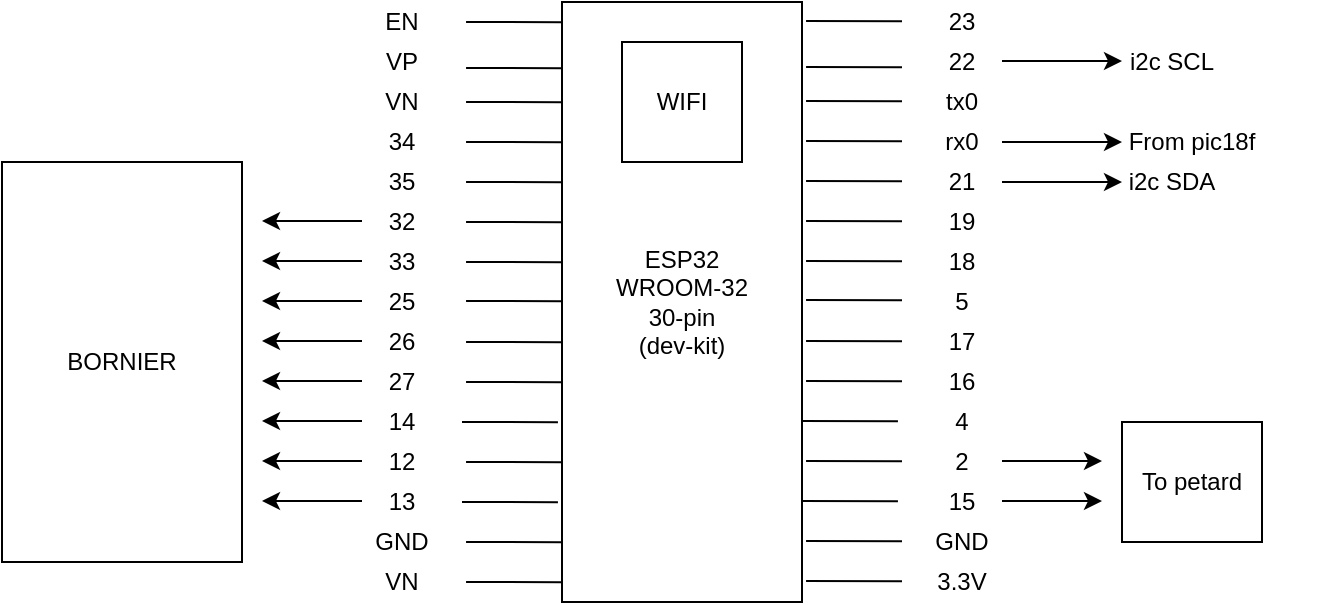 <mxfile version="13.7.9" type="device"><diagram id="tK_ok0hjHPLQqWNOZ2QU" name="Page-1"><mxGraphModel dx="1350" dy="816" grid="1" gridSize="10" guides="1" tooltips="1" connect="1" arrows="1" fold="1" page="1" pageScale="1" pageWidth="827" pageHeight="1169" math="0" shadow="0"><root><mxCell id="0"/><mxCell id="1" parent="0"/><mxCell id="GQIfcer_1tYumBVbKyiE-1" value="ESP32&lt;br&gt;WROOM-32&lt;br&gt;30-pin&lt;br&gt;(dev-kit)" style="rounded=0;whiteSpace=wrap;html=1;" vertex="1" parent="1"><mxGeometry x="340" y="150" width="120" height="300" as="geometry"/></mxCell><mxCell id="GQIfcer_1tYumBVbKyiE-3" value="" style="endArrow=none;html=1;exitX=-0.017;exitY=0.077;exitDx=0;exitDy=0;exitPerimeter=0;" edge="1" parent="1"><mxGeometry width="50" height="50" relative="1" as="geometry"><mxPoint x="340.0" y="183.1" as="sourcePoint"/><mxPoint x="292.04" y="183" as="targetPoint"/></mxGeometry></mxCell><mxCell id="GQIfcer_1tYumBVbKyiE-4" value="" style="endArrow=none;html=1;exitX=-0.017;exitY=0.077;exitDx=0;exitDy=0;exitPerimeter=0;" edge="1" parent="1"><mxGeometry width="50" height="50" relative="1" as="geometry"><mxPoint x="340.0" y="200.1" as="sourcePoint"/><mxPoint x="292.04" y="200" as="targetPoint"/></mxGeometry></mxCell><mxCell id="GQIfcer_1tYumBVbKyiE-5" value="" style="endArrow=none;html=1;exitX=-0.017;exitY=0.077;exitDx=0;exitDy=0;exitPerimeter=0;" edge="1" parent="1"><mxGeometry width="50" height="50" relative="1" as="geometry"><mxPoint x="340.0" y="220.1" as="sourcePoint"/><mxPoint x="292.04" y="220" as="targetPoint"/></mxGeometry></mxCell><mxCell id="GQIfcer_1tYumBVbKyiE-6" value="" style="endArrow=none;html=1;exitX=-0.017;exitY=0.077;exitDx=0;exitDy=0;exitPerimeter=0;" edge="1" parent="1"><mxGeometry width="50" height="50" relative="1" as="geometry"><mxPoint x="340.0" y="240.1" as="sourcePoint"/><mxPoint x="292.04" y="240" as="targetPoint"/></mxGeometry></mxCell><mxCell id="GQIfcer_1tYumBVbKyiE-7" value="" style="endArrow=none;html=1;exitX=-0.017;exitY=0.077;exitDx=0;exitDy=0;exitPerimeter=0;" edge="1" parent="1"><mxGeometry width="50" height="50" relative="1" as="geometry"><mxPoint x="340.0" y="260.1" as="sourcePoint"/><mxPoint x="292.04" y="260" as="targetPoint"/></mxGeometry></mxCell><mxCell id="GQIfcer_1tYumBVbKyiE-8" value="" style="endArrow=none;html=1;exitX=-0.017;exitY=0.077;exitDx=0;exitDy=0;exitPerimeter=0;" edge="1" parent="1"><mxGeometry width="50" height="50" relative="1" as="geometry"><mxPoint x="340.0" y="280.1" as="sourcePoint"/><mxPoint x="292.04" y="280" as="targetPoint"/></mxGeometry></mxCell><mxCell id="GQIfcer_1tYumBVbKyiE-9" value="" style="endArrow=none;html=1;exitX=-0.017;exitY=0.077;exitDx=0;exitDy=0;exitPerimeter=0;" edge="1" parent="1"><mxGeometry width="50" height="50" relative="1" as="geometry"><mxPoint x="340.0" y="299.6" as="sourcePoint"/><mxPoint x="292.04" y="299.5" as="targetPoint"/></mxGeometry></mxCell><mxCell id="GQIfcer_1tYumBVbKyiE-10" value="" style="endArrow=none;html=1;exitX=-0.017;exitY=0.077;exitDx=0;exitDy=0;exitPerimeter=0;" edge="1" parent="1"><mxGeometry width="50" height="50" relative="1" as="geometry"><mxPoint x="340.0" y="320.1" as="sourcePoint"/><mxPoint x="292.04" y="320" as="targetPoint"/></mxGeometry></mxCell><mxCell id="GQIfcer_1tYumBVbKyiE-11" value="" style="endArrow=none;html=1;exitX=-0.017;exitY=0.077;exitDx=0;exitDy=0;exitPerimeter=0;" edge="1" parent="1"><mxGeometry width="50" height="50" relative="1" as="geometry"><mxPoint x="340.0" y="340.1" as="sourcePoint"/><mxPoint x="292.04" y="340" as="targetPoint"/></mxGeometry></mxCell><mxCell id="GQIfcer_1tYumBVbKyiE-12" value="" style="endArrow=none;html=1;exitX=-0.017;exitY=0.077;exitDx=0;exitDy=0;exitPerimeter=0;" edge="1" parent="1"><mxGeometry width="50" height="50" relative="1" as="geometry"><mxPoint x="337.96" y="360.1" as="sourcePoint"/><mxPoint x="290" y="360" as="targetPoint"/></mxGeometry></mxCell><mxCell id="GQIfcer_1tYumBVbKyiE-13" value="" style="endArrow=none;html=1;exitX=-0.017;exitY=0.077;exitDx=0;exitDy=0;exitPerimeter=0;" edge="1" parent="1"><mxGeometry width="50" height="50" relative="1" as="geometry"><mxPoint x="340.0" y="380.1" as="sourcePoint"/><mxPoint x="292.04" y="380" as="targetPoint"/></mxGeometry></mxCell><mxCell id="GQIfcer_1tYumBVbKyiE-14" value="" style="endArrow=none;html=1;exitX=-0.017;exitY=0.077;exitDx=0;exitDy=0;exitPerimeter=0;" edge="1" parent="1"><mxGeometry width="50" height="50" relative="1" as="geometry"><mxPoint x="337.96" y="400.1" as="sourcePoint"/><mxPoint x="290" y="400" as="targetPoint"/></mxGeometry></mxCell><mxCell id="GQIfcer_1tYumBVbKyiE-15" value="" style="endArrow=none;html=1;exitX=-0.017;exitY=0.077;exitDx=0;exitDy=0;exitPerimeter=0;" edge="1" parent="1"><mxGeometry width="50" height="50" relative="1" as="geometry"><mxPoint x="340.0" y="420.1" as="sourcePoint"/><mxPoint x="292.04" y="420" as="targetPoint"/></mxGeometry></mxCell><mxCell id="GQIfcer_1tYumBVbKyiE-16" value="" style="endArrow=none;html=1;exitX=-0.017;exitY=0.077;exitDx=0;exitDy=0;exitPerimeter=0;" edge="1" parent="1"><mxGeometry width="50" height="50" relative="1" as="geometry"><mxPoint x="340" y="440.1" as="sourcePoint"/><mxPoint x="292.04" y="440" as="targetPoint"/></mxGeometry></mxCell><mxCell id="GQIfcer_1tYumBVbKyiE-17" value="" style="endArrow=none;html=1;exitX=-0.017;exitY=0.077;exitDx=0;exitDy=0;exitPerimeter=0;" edge="1" parent="1"><mxGeometry width="50" height="50" relative="1" as="geometry"><mxPoint x="340" y="160.1" as="sourcePoint"/><mxPoint x="292.04" y="160" as="targetPoint"/></mxGeometry></mxCell><mxCell id="GQIfcer_1tYumBVbKyiE-18" value="" style="endArrow=none;html=1;exitX=-0.017;exitY=0.077;exitDx=0;exitDy=0;exitPerimeter=0;" edge="1" parent="1"><mxGeometry width="50" height="50" relative="1" as="geometry"><mxPoint x="510" y="182.6" as="sourcePoint"/><mxPoint x="462.04" y="182.5" as="targetPoint"/></mxGeometry></mxCell><mxCell id="GQIfcer_1tYumBVbKyiE-19" value="" style="endArrow=none;html=1;exitX=-0.017;exitY=0.077;exitDx=0;exitDy=0;exitPerimeter=0;" edge="1" parent="1"><mxGeometry width="50" height="50" relative="1" as="geometry"><mxPoint x="510" y="199.6" as="sourcePoint"/><mxPoint x="462.04" y="199.5" as="targetPoint"/></mxGeometry></mxCell><mxCell id="GQIfcer_1tYumBVbKyiE-20" value="" style="endArrow=none;html=1;exitX=-0.017;exitY=0.077;exitDx=0;exitDy=0;exitPerimeter=0;" edge="1" parent="1"><mxGeometry width="50" height="50" relative="1" as="geometry"><mxPoint x="510" y="219.6" as="sourcePoint"/><mxPoint x="462.04" y="219.5" as="targetPoint"/></mxGeometry></mxCell><mxCell id="GQIfcer_1tYumBVbKyiE-21" value="" style="endArrow=none;html=1;exitX=-0.017;exitY=0.077;exitDx=0;exitDy=0;exitPerimeter=0;" edge="1" parent="1"><mxGeometry width="50" height="50" relative="1" as="geometry"><mxPoint x="510" y="239.6" as="sourcePoint"/><mxPoint x="462.04" y="239.5" as="targetPoint"/></mxGeometry></mxCell><mxCell id="GQIfcer_1tYumBVbKyiE-22" value="" style="endArrow=none;html=1;exitX=-0.017;exitY=0.077;exitDx=0;exitDy=0;exitPerimeter=0;" edge="1" parent="1"><mxGeometry width="50" height="50" relative="1" as="geometry"><mxPoint x="510" y="259.6" as="sourcePoint"/><mxPoint x="462.04" y="259.5" as="targetPoint"/></mxGeometry></mxCell><mxCell id="GQIfcer_1tYumBVbKyiE-23" value="" style="endArrow=none;html=1;exitX=-0.017;exitY=0.077;exitDx=0;exitDy=0;exitPerimeter=0;" edge="1" parent="1"><mxGeometry width="50" height="50" relative="1" as="geometry"><mxPoint x="510" y="279.6" as="sourcePoint"/><mxPoint x="462.04" y="279.5" as="targetPoint"/></mxGeometry></mxCell><mxCell id="GQIfcer_1tYumBVbKyiE-24" value="" style="endArrow=none;html=1;exitX=-0.017;exitY=0.077;exitDx=0;exitDy=0;exitPerimeter=0;" edge="1" parent="1"><mxGeometry width="50" height="50" relative="1" as="geometry"><mxPoint x="510" y="299.1" as="sourcePoint"/><mxPoint x="462.04" y="299" as="targetPoint"/></mxGeometry></mxCell><mxCell id="GQIfcer_1tYumBVbKyiE-25" value="" style="endArrow=none;html=1;exitX=-0.017;exitY=0.077;exitDx=0;exitDy=0;exitPerimeter=0;" edge="1" parent="1"><mxGeometry width="50" height="50" relative="1" as="geometry"><mxPoint x="510" y="319.6" as="sourcePoint"/><mxPoint x="462.04" y="319.5" as="targetPoint"/></mxGeometry></mxCell><mxCell id="GQIfcer_1tYumBVbKyiE-26" value="" style="endArrow=none;html=1;exitX=-0.017;exitY=0.077;exitDx=0;exitDy=0;exitPerimeter=0;" edge="1" parent="1"><mxGeometry width="50" height="50" relative="1" as="geometry"><mxPoint x="510" y="339.6" as="sourcePoint"/><mxPoint x="462.04" y="339.5" as="targetPoint"/></mxGeometry></mxCell><mxCell id="GQIfcer_1tYumBVbKyiE-27" value="" style="endArrow=none;html=1;exitX=-0.017;exitY=0.077;exitDx=0;exitDy=0;exitPerimeter=0;" edge="1" parent="1"><mxGeometry width="50" height="50" relative="1" as="geometry"><mxPoint x="507.96" y="359.6" as="sourcePoint"/><mxPoint x="460" y="359.5" as="targetPoint"/></mxGeometry></mxCell><mxCell id="GQIfcer_1tYumBVbKyiE-28" value="" style="endArrow=none;html=1;exitX=-0.017;exitY=0.077;exitDx=0;exitDy=0;exitPerimeter=0;" edge="1" parent="1"><mxGeometry width="50" height="50" relative="1" as="geometry"><mxPoint x="510" y="379.6" as="sourcePoint"/><mxPoint x="462.04" y="379.5" as="targetPoint"/></mxGeometry></mxCell><mxCell id="GQIfcer_1tYumBVbKyiE-29" value="" style="endArrow=none;html=1;exitX=-0.017;exitY=0.077;exitDx=0;exitDy=0;exitPerimeter=0;" edge="1" parent="1"><mxGeometry width="50" height="50" relative="1" as="geometry"><mxPoint x="507.96" y="399.6" as="sourcePoint"/><mxPoint x="460" y="399.5" as="targetPoint"/></mxGeometry></mxCell><mxCell id="GQIfcer_1tYumBVbKyiE-30" value="" style="endArrow=none;html=1;exitX=-0.017;exitY=0.077;exitDx=0;exitDy=0;exitPerimeter=0;" edge="1" parent="1"><mxGeometry width="50" height="50" relative="1" as="geometry"><mxPoint x="510" y="419.6" as="sourcePoint"/><mxPoint x="462.04" y="419.5" as="targetPoint"/></mxGeometry></mxCell><mxCell id="GQIfcer_1tYumBVbKyiE-31" value="" style="endArrow=none;html=1;exitX=-0.017;exitY=0.077;exitDx=0;exitDy=0;exitPerimeter=0;" edge="1" parent="1"><mxGeometry width="50" height="50" relative="1" as="geometry"><mxPoint x="510" y="439.6" as="sourcePoint"/><mxPoint x="462.04" y="439.5" as="targetPoint"/></mxGeometry></mxCell><mxCell id="GQIfcer_1tYumBVbKyiE-32" value="" style="endArrow=none;html=1;exitX=-0.017;exitY=0.077;exitDx=0;exitDy=0;exitPerimeter=0;" edge="1" parent="1"><mxGeometry width="50" height="50" relative="1" as="geometry"><mxPoint x="510" y="159.6" as="sourcePoint"/><mxPoint x="462.04" y="159.5" as="targetPoint"/></mxGeometry></mxCell><mxCell id="GQIfcer_1tYumBVbKyiE-33" value="WIFI" style="rounded=0;whiteSpace=wrap;html=1;" vertex="1" parent="1"><mxGeometry x="370" y="170" width="60" height="60" as="geometry"/></mxCell><mxCell id="GQIfcer_1tYumBVbKyiE-34" value="3.3V" style="text;html=1;strokeColor=none;fillColor=none;align=center;verticalAlign=middle;whiteSpace=wrap;rounded=0;" vertex="1" parent="1"><mxGeometry x="520" y="430" width="40" height="20" as="geometry"/></mxCell><mxCell id="GQIfcer_1tYumBVbKyiE-35" value="GND" style="text;html=1;strokeColor=none;fillColor=none;align=center;verticalAlign=middle;whiteSpace=wrap;rounded=0;" vertex="1" parent="1"><mxGeometry x="520" y="410" width="40" height="20" as="geometry"/></mxCell><mxCell id="GQIfcer_1tYumBVbKyiE-36" value="15" style="text;html=1;strokeColor=none;fillColor=none;align=center;verticalAlign=middle;whiteSpace=wrap;rounded=0;" vertex="1" parent="1"><mxGeometry x="520" y="390" width="40" height="20" as="geometry"/></mxCell><mxCell id="GQIfcer_1tYumBVbKyiE-37" value="2" style="text;html=1;strokeColor=none;fillColor=none;align=center;verticalAlign=middle;whiteSpace=wrap;rounded=0;" vertex="1" parent="1"><mxGeometry x="520" y="370" width="40" height="20" as="geometry"/></mxCell><mxCell id="GQIfcer_1tYumBVbKyiE-38" value="4" style="text;html=1;strokeColor=none;fillColor=none;align=center;verticalAlign=middle;whiteSpace=wrap;rounded=0;" vertex="1" parent="1"><mxGeometry x="520" y="350" width="40" height="20" as="geometry"/></mxCell><mxCell id="GQIfcer_1tYumBVbKyiE-39" value="16" style="text;html=1;strokeColor=none;fillColor=none;align=center;verticalAlign=middle;whiteSpace=wrap;rounded=0;" vertex="1" parent="1"><mxGeometry x="520" y="330" width="40" height="20" as="geometry"/></mxCell><mxCell id="GQIfcer_1tYumBVbKyiE-40" value="17" style="text;html=1;strokeColor=none;fillColor=none;align=center;verticalAlign=middle;whiteSpace=wrap;rounded=0;" vertex="1" parent="1"><mxGeometry x="520" y="310" width="40" height="20" as="geometry"/></mxCell><mxCell id="GQIfcer_1tYumBVbKyiE-41" value="5" style="text;html=1;strokeColor=none;fillColor=none;align=center;verticalAlign=middle;whiteSpace=wrap;rounded=0;" vertex="1" parent="1"><mxGeometry x="520" y="290" width="40" height="20" as="geometry"/></mxCell><mxCell id="GQIfcer_1tYumBVbKyiE-42" value="18" style="text;html=1;strokeColor=none;fillColor=none;align=center;verticalAlign=middle;whiteSpace=wrap;rounded=0;" vertex="1" parent="1"><mxGeometry x="520" y="270" width="40" height="20" as="geometry"/></mxCell><mxCell id="GQIfcer_1tYumBVbKyiE-43" value="19" style="text;html=1;strokeColor=none;fillColor=none;align=center;verticalAlign=middle;whiteSpace=wrap;rounded=0;" vertex="1" parent="1"><mxGeometry x="520" y="250" width="40" height="20" as="geometry"/></mxCell><mxCell id="GQIfcer_1tYumBVbKyiE-44" value="21" style="text;html=1;strokeColor=none;fillColor=none;align=center;verticalAlign=middle;whiteSpace=wrap;rounded=0;" vertex="1" parent="1"><mxGeometry x="520" y="230" width="40" height="20" as="geometry"/></mxCell><mxCell id="GQIfcer_1tYumBVbKyiE-45" value="rx0" style="text;html=1;strokeColor=none;fillColor=none;align=center;verticalAlign=middle;whiteSpace=wrap;rounded=0;" vertex="1" parent="1"><mxGeometry x="520" y="210" width="40" height="20" as="geometry"/></mxCell><mxCell id="GQIfcer_1tYumBVbKyiE-46" value="tx0" style="text;html=1;strokeColor=none;fillColor=none;align=center;verticalAlign=middle;whiteSpace=wrap;rounded=0;" vertex="1" parent="1"><mxGeometry x="520" y="190" width="40" height="20" as="geometry"/></mxCell><mxCell id="GQIfcer_1tYumBVbKyiE-47" value="22" style="text;html=1;strokeColor=none;fillColor=none;align=center;verticalAlign=middle;whiteSpace=wrap;rounded=0;" vertex="1" parent="1"><mxGeometry x="520" y="170" width="40" height="20" as="geometry"/></mxCell><mxCell id="GQIfcer_1tYumBVbKyiE-48" value="23" style="text;html=1;strokeColor=none;fillColor=none;align=center;verticalAlign=middle;whiteSpace=wrap;rounded=0;" vertex="1" parent="1"><mxGeometry x="520" y="150" width="40" height="20" as="geometry"/></mxCell><mxCell id="GQIfcer_1tYumBVbKyiE-49" value="VN" style="text;html=1;strokeColor=none;fillColor=none;align=center;verticalAlign=middle;whiteSpace=wrap;rounded=0;" vertex="1" parent="1"><mxGeometry x="240" y="430" width="40" height="20" as="geometry"/></mxCell><mxCell id="GQIfcer_1tYumBVbKyiE-50" value="GND" style="text;html=1;strokeColor=none;fillColor=none;align=center;verticalAlign=middle;whiteSpace=wrap;rounded=0;" vertex="1" parent="1"><mxGeometry x="240" y="410" width="40" height="20" as="geometry"/></mxCell><mxCell id="GQIfcer_1tYumBVbKyiE-51" value="13" style="text;html=1;strokeColor=none;fillColor=none;align=center;verticalAlign=middle;whiteSpace=wrap;rounded=0;" vertex="1" parent="1"><mxGeometry x="240" y="390" width="40" height="20" as="geometry"/></mxCell><mxCell id="GQIfcer_1tYumBVbKyiE-52" value="12" style="text;html=1;strokeColor=none;fillColor=none;align=center;verticalAlign=middle;whiteSpace=wrap;rounded=0;" vertex="1" parent="1"><mxGeometry x="240" y="370" width="40" height="20" as="geometry"/></mxCell><mxCell id="GQIfcer_1tYumBVbKyiE-53" value="14" style="text;html=1;strokeColor=none;fillColor=none;align=center;verticalAlign=middle;whiteSpace=wrap;rounded=0;" vertex="1" parent="1"><mxGeometry x="240" y="350" width="40" height="20" as="geometry"/></mxCell><mxCell id="GQIfcer_1tYumBVbKyiE-54" value="27" style="text;html=1;strokeColor=none;fillColor=none;align=center;verticalAlign=middle;whiteSpace=wrap;rounded=0;" vertex="1" parent="1"><mxGeometry x="240" y="330" width="40" height="20" as="geometry"/></mxCell><mxCell id="GQIfcer_1tYumBVbKyiE-55" value="26" style="text;html=1;strokeColor=none;fillColor=none;align=center;verticalAlign=middle;whiteSpace=wrap;rounded=0;" vertex="1" parent="1"><mxGeometry x="240" y="310" width="40" height="20" as="geometry"/></mxCell><mxCell id="GQIfcer_1tYumBVbKyiE-56" value="25" style="text;html=1;strokeColor=none;fillColor=none;align=center;verticalAlign=middle;whiteSpace=wrap;rounded=0;" vertex="1" parent="1"><mxGeometry x="240" y="290" width="40" height="20" as="geometry"/></mxCell><mxCell id="GQIfcer_1tYumBVbKyiE-57" value="33" style="text;html=1;strokeColor=none;fillColor=none;align=center;verticalAlign=middle;whiteSpace=wrap;rounded=0;" vertex="1" parent="1"><mxGeometry x="240" y="270" width="40" height="20" as="geometry"/></mxCell><mxCell id="GQIfcer_1tYumBVbKyiE-58" value="32" style="text;html=1;strokeColor=none;fillColor=none;align=center;verticalAlign=middle;whiteSpace=wrap;rounded=0;" vertex="1" parent="1"><mxGeometry x="240" y="250" width="40" height="20" as="geometry"/></mxCell><mxCell id="GQIfcer_1tYumBVbKyiE-59" value="35" style="text;html=1;strokeColor=none;fillColor=none;align=center;verticalAlign=middle;whiteSpace=wrap;rounded=0;" vertex="1" parent="1"><mxGeometry x="240" y="230" width="40" height="20" as="geometry"/></mxCell><mxCell id="GQIfcer_1tYumBVbKyiE-60" value="34" style="text;html=1;strokeColor=none;fillColor=none;align=center;verticalAlign=middle;whiteSpace=wrap;rounded=0;" vertex="1" parent="1"><mxGeometry x="240" y="210" width="40" height="20" as="geometry"/></mxCell><mxCell id="GQIfcer_1tYumBVbKyiE-61" value="VN" style="text;html=1;strokeColor=none;fillColor=none;align=center;verticalAlign=middle;whiteSpace=wrap;rounded=0;" vertex="1" parent="1"><mxGeometry x="240" y="190" width="40" height="20" as="geometry"/></mxCell><mxCell id="GQIfcer_1tYumBVbKyiE-62" value="VP" style="text;html=1;strokeColor=none;fillColor=none;align=center;verticalAlign=middle;whiteSpace=wrap;rounded=0;" vertex="1" parent="1"><mxGeometry x="240" y="170" width="40" height="20" as="geometry"/></mxCell><mxCell id="GQIfcer_1tYumBVbKyiE-63" value="EN" style="text;html=1;strokeColor=none;fillColor=none;align=center;verticalAlign=middle;whiteSpace=wrap;rounded=0;" vertex="1" parent="1"><mxGeometry x="240" y="150" width="40" height="20" as="geometry"/></mxCell><mxCell id="GQIfcer_1tYumBVbKyiE-64" value="" style="endArrow=classic;html=1;" edge="1" parent="1"><mxGeometry width="50" height="50" relative="1" as="geometry"><mxPoint x="560" y="240" as="sourcePoint"/><mxPoint x="620" y="240" as="targetPoint"/></mxGeometry></mxCell><mxCell id="GQIfcer_1tYumBVbKyiE-65" value="" style="endArrow=classic;html=1;" edge="1" parent="1"><mxGeometry width="50" height="50" relative="1" as="geometry"><mxPoint x="560" y="179.5" as="sourcePoint"/><mxPoint x="620" y="179.5" as="targetPoint"/></mxGeometry></mxCell><mxCell id="GQIfcer_1tYumBVbKyiE-66" value="i2c SDA" style="text;html=1;strokeColor=none;fillColor=none;align=center;verticalAlign=middle;whiteSpace=wrap;rounded=0;" vertex="1" parent="1"><mxGeometry x="570" y="230" width="150" height="20" as="geometry"/></mxCell><mxCell id="GQIfcer_1tYumBVbKyiE-67" value="i2c SCL" style="text;html=1;strokeColor=none;fillColor=none;align=center;verticalAlign=middle;whiteSpace=wrap;rounded=0;" vertex="1" parent="1"><mxGeometry x="570" y="170" width="150" height="20" as="geometry"/></mxCell><mxCell id="GQIfcer_1tYumBVbKyiE-68" value="" style="endArrow=classic;html=1;" edge="1" parent="1"><mxGeometry width="50" height="50" relative="1" as="geometry"><mxPoint x="560" y="220" as="sourcePoint"/><mxPoint x="620" y="220" as="targetPoint"/></mxGeometry></mxCell><mxCell id="GQIfcer_1tYumBVbKyiE-69" value="From pic18f" style="text;html=1;strokeColor=none;fillColor=none;align=center;verticalAlign=middle;whiteSpace=wrap;rounded=0;" vertex="1" parent="1"><mxGeometry x="580" y="210" width="150" height="20" as="geometry"/></mxCell><mxCell id="GQIfcer_1tYumBVbKyiE-70" value="" style="endArrow=classic;html=1;" edge="1" parent="1"><mxGeometry width="50" height="50" relative="1" as="geometry"><mxPoint x="240" y="259.5" as="sourcePoint"/><mxPoint x="190" y="259.5" as="targetPoint"/></mxGeometry></mxCell><mxCell id="GQIfcer_1tYumBVbKyiE-71" value="" style="endArrow=classic;html=1;" edge="1" parent="1"><mxGeometry width="50" height="50" relative="1" as="geometry"><mxPoint x="240" y="279.5" as="sourcePoint"/><mxPoint x="190" y="279.5" as="targetPoint"/></mxGeometry></mxCell><mxCell id="GQIfcer_1tYumBVbKyiE-72" value="" style="endArrow=classic;html=1;" edge="1" parent="1"><mxGeometry width="50" height="50" relative="1" as="geometry"><mxPoint x="240" y="299.5" as="sourcePoint"/><mxPoint x="190" y="299.5" as="targetPoint"/></mxGeometry></mxCell><mxCell id="GQIfcer_1tYumBVbKyiE-73" value="" style="endArrow=classic;html=1;" edge="1" parent="1"><mxGeometry width="50" height="50" relative="1" as="geometry"><mxPoint x="240" y="319.5" as="sourcePoint"/><mxPoint x="190" y="319.5" as="targetPoint"/></mxGeometry></mxCell><mxCell id="GQIfcer_1tYumBVbKyiE-74" value="" style="endArrow=classic;html=1;" edge="1" parent="1"><mxGeometry width="50" height="50" relative="1" as="geometry"><mxPoint x="240" y="339.5" as="sourcePoint"/><mxPoint x="190" y="339.5" as="targetPoint"/></mxGeometry></mxCell><mxCell id="GQIfcer_1tYumBVbKyiE-75" value="" style="endArrow=classic;html=1;" edge="1" parent="1"><mxGeometry width="50" height="50" relative="1" as="geometry"><mxPoint x="240" y="359.5" as="sourcePoint"/><mxPoint x="190" y="359.5" as="targetPoint"/></mxGeometry></mxCell><mxCell id="GQIfcer_1tYumBVbKyiE-76" value="" style="endArrow=classic;html=1;" edge="1" parent="1"><mxGeometry width="50" height="50" relative="1" as="geometry"><mxPoint x="240" y="379.5" as="sourcePoint"/><mxPoint x="190" y="379.5" as="targetPoint"/></mxGeometry></mxCell><mxCell id="GQIfcer_1tYumBVbKyiE-77" value="" style="endArrow=classic;html=1;" edge="1" parent="1"><mxGeometry width="50" height="50" relative="1" as="geometry"><mxPoint x="240" y="399.5" as="sourcePoint"/><mxPoint x="190" y="399.5" as="targetPoint"/></mxGeometry></mxCell><mxCell id="GQIfcer_1tYumBVbKyiE-78" value="BORNIER" style="rounded=0;whiteSpace=wrap;html=1;" vertex="1" parent="1"><mxGeometry x="60" y="230" width="120" height="200" as="geometry"/></mxCell><mxCell id="GQIfcer_1tYumBVbKyiE-79" value="" style="endArrow=classic;html=1;" edge="1" parent="1"><mxGeometry width="50" height="50" relative="1" as="geometry"><mxPoint x="560" y="379.5" as="sourcePoint"/><mxPoint x="610" y="379.5" as="targetPoint"/></mxGeometry></mxCell><mxCell id="GQIfcer_1tYumBVbKyiE-80" value="" style="endArrow=classic;html=1;" edge="1" parent="1"><mxGeometry width="50" height="50" relative="1" as="geometry"><mxPoint x="560" y="399.5" as="sourcePoint"/><mxPoint x="610" y="399.5" as="targetPoint"/></mxGeometry></mxCell><mxCell id="GQIfcer_1tYumBVbKyiE-81" value="To petard" style="rounded=0;whiteSpace=wrap;html=1;" vertex="1" parent="1"><mxGeometry x="620" y="360" width="70" height="60" as="geometry"/></mxCell></root></mxGraphModel></diagram></mxfile>